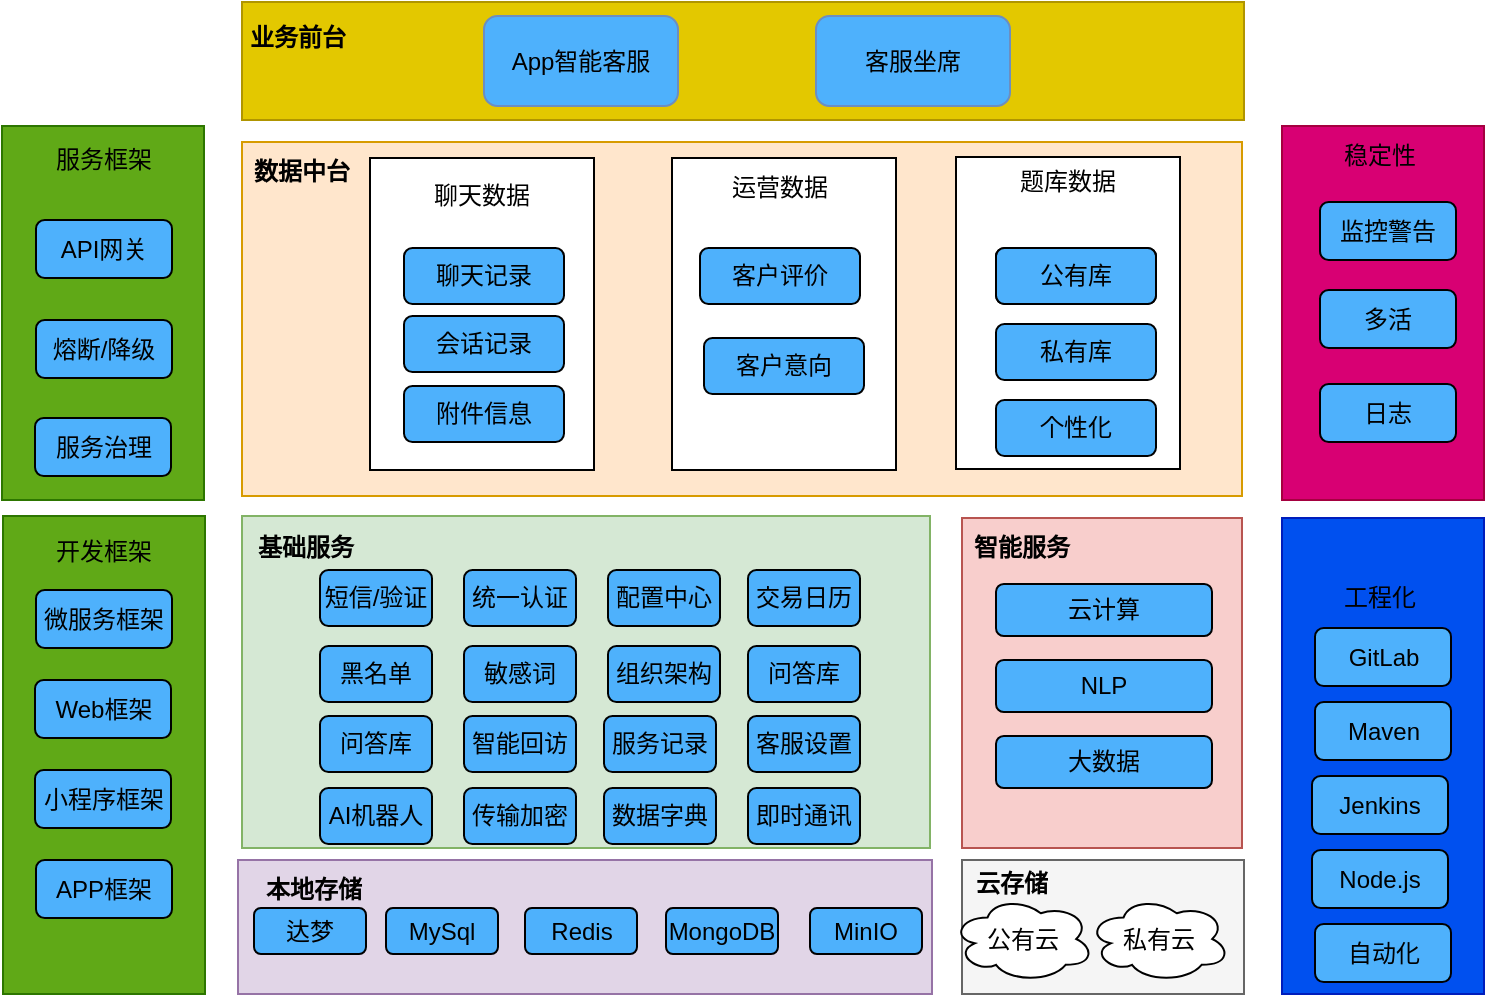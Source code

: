 <mxfile version="22.1.2" type="github">
  <diagram name="第 1 页" id="k6bWC8IlYyiT_uQ4D0yM">
    <mxGraphModel dx="1434" dy="746" grid="0" gridSize="10" guides="1" tooltips="1" connect="1" arrows="1" fold="1" page="0" pageScale="1" pageWidth="827" pageHeight="1169" math="0" shadow="0">
      <root>
        <mxCell id="0" />
        <mxCell id="1" parent="0" />
        <mxCell id="FXBnlz-k-0m6f4a4qK0G-1" value="" style="rounded=0;whiteSpace=wrap;html=1;fillColor=#e3c800;fontColor=#000000;strokeColor=#B09500;" parent="1" vertex="1">
          <mxGeometry x="138" y="225" width="501" height="59" as="geometry" />
        </mxCell>
        <mxCell id="FXBnlz-k-0m6f4a4qK0G-2" value="业务前台" style="text;html=1;strokeColor=none;fillColor=none;align=center;verticalAlign=middle;whiteSpace=wrap;rounded=0;fontColor=#000000;fontStyle=1" parent="1" vertex="1">
          <mxGeometry x="136" y="228" width="60" height="30" as="geometry" />
        </mxCell>
        <mxCell id="FXBnlz-k-0m6f4a4qK0G-4" value="客服坐席" style="rounded=1;whiteSpace=wrap;html=1;fillColor=#4EB1FC;strokeColor=#6c8ebf;" parent="1" vertex="1">
          <mxGeometry x="425" y="232" width="97" height="45" as="geometry" />
        </mxCell>
        <mxCell id="FXBnlz-k-0m6f4a4qK0G-5" value="App智能客服" style="rounded=1;whiteSpace=wrap;html=1;fillColor=#4EB1FC;strokeColor=#6c8ebf;" parent="1" vertex="1">
          <mxGeometry x="259" y="232" width="97" height="45" as="geometry" />
        </mxCell>
        <mxCell id="FXBnlz-k-0m6f4a4qK0G-6" value="" style="rounded=0;whiteSpace=wrap;html=1;fillColor=#60a917;fontColor=#ffffff;strokeColor=#2D7600;" parent="1" vertex="1">
          <mxGeometry x="18" y="287" width="101" height="187" as="geometry" />
        </mxCell>
        <mxCell id="FXBnlz-k-0m6f4a4qK0G-7" value="服务框架" style="text;html=1;strokeColor=none;fillColor=none;align=center;verticalAlign=middle;whiteSpace=wrap;rounded=0;" parent="1" vertex="1">
          <mxGeometry x="39" y="289" width="60" height="30" as="geometry" />
        </mxCell>
        <mxCell id="FXBnlz-k-0m6f4a4qK0G-8" value="API网关" style="rounded=1;whiteSpace=wrap;html=1;fillColor=#4EB1FC;" parent="1" vertex="1">
          <mxGeometry x="35" y="334" width="68" height="29" as="geometry" />
        </mxCell>
        <mxCell id="FXBnlz-k-0m6f4a4qK0G-9" value="熔断/降级" style="rounded=1;whiteSpace=wrap;html=1;fillColor=#4EB1FC;" parent="1" vertex="1">
          <mxGeometry x="35" y="384" width="68" height="29" as="geometry" />
        </mxCell>
        <mxCell id="FXBnlz-k-0m6f4a4qK0G-10" value="服务治理" style="rounded=1;whiteSpace=wrap;html=1;fillColor=#4EB1FC;" parent="1" vertex="1">
          <mxGeometry x="34.5" y="433" width="68" height="29" as="geometry" />
        </mxCell>
        <mxCell id="FXBnlz-k-0m6f4a4qK0G-12" value="" style="rounded=0;whiteSpace=wrap;html=1;fillColor=#ffe6cc;strokeColor=#d79b00;" parent="1" vertex="1">
          <mxGeometry x="138" y="295" width="500" height="177" as="geometry" />
        </mxCell>
        <mxCell id="FXBnlz-k-0m6f4a4qK0G-13" value="数据中台" style="text;html=1;strokeColor=none;fillColor=none;align=center;verticalAlign=middle;whiteSpace=wrap;rounded=0;fontColor=#000000;fontStyle=1" parent="1" vertex="1">
          <mxGeometry x="138" y="295" width="60" height="30" as="geometry" />
        </mxCell>
        <mxCell id="FXBnlz-k-0m6f4a4qK0G-14" value="" style="rounded=0;whiteSpace=wrap;html=1;" parent="1" vertex="1">
          <mxGeometry x="202" y="303" width="112" height="156" as="geometry" />
        </mxCell>
        <mxCell id="FXBnlz-k-0m6f4a4qK0G-15" value="聊天数据" style="text;html=1;strokeColor=none;fillColor=none;align=center;verticalAlign=middle;whiteSpace=wrap;rounded=0;" parent="1" vertex="1">
          <mxGeometry x="228" y="307" width="60" height="30" as="geometry" />
        </mxCell>
        <mxCell id="FXBnlz-k-0m6f4a4qK0G-16" value="" style="rounded=0;whiteSpace=wrap;html=1;" parent="1" vertex="1">
          <mxGeometry x="353" y="303" width="112" height="156" as="geometry" />
        </mxCell>
        <mxCell id="FXBnlz-k-0m6f4a4qK0G-17" value="运营数据" style="text;html=1;strokeColor=none;fillColor=none;align=center;verticalAlign=middle;whiteSpace=wrap;rounded=0;" parent="1" vertex="1">
          <mxGeometry x="377" y="303" width="60" height="30" as="geometry" />
        </mxCell>
        <mxCell id="FXBnlz-k-0m6f4a4qK0G-19" value="" style="rounded=0;whiteSpace=wrap;html=1;" parent="1" vertex="1">
          <mxGeometry x="495" y="302.5" width="112" height="156" as="geometry" />
        </mxCell>
        <mxCell id="FXBnlz-k-0m6f4a4qK0G-20" value="题库数据" style="text;html=1;strokeColor=none;fillColor=none;align=center;verticalAlign=middle;whiteSpace=wrap;rounded=0;" parent="1" vertex="1">
          <mxGeometry x="521" y="300" width="60" height="30" as="geometry" />
        </mxCell>
        <mxCell id="FXBnlz-k-0m6f4a4qK0G-21" value="聊天记录" style="rounded=1;whiteSpace=wrap;html=1;fillColor=#4EB1FC;" parent="1" vertex="1">
          <mxGeometry x="219" y="348" width="80" height="28" as="geometry" />
        </mxCell>
        <mxCell id="FXBnlz-k-0m6f4a4qK0G-22" value="会话记录" style="rounded=1;whiteSpace=wrap;html=1;fillColor=#4EB1FC;" parent="1" vertex="1">
          <mxGeometry x="219" y="382" width="80" height="28" as="geometry" />
        </mxCell>
        <mxCell id="FXBnlz-k-0m6f4a4qK0G-23" value="附件信息" style="rounded=1;whiteSpace=wrap;html=1;fillColor=#4EB1FC;" parent="1" vertex="1">
          <mxGeometry x="219" y="417" width="80" height="28" as="geometry" />
        </mxCell>
        <mxCell id="FXBnlz-k-0m6f4a4qK0G-25" value="客户评价" style="rounded=1;whiteSpace=wrap;html=1;fillColor=#4EB1FC;" parent="1" vertex="1">
          <mxGeometry x="367" y="348" width="80" height="28" as="geometry" />
        </mxCell>
        <mxCell id="FXBnlz-k-0m6f4a4qK0G-27" value="公有库" style="rounded=1;whiteSpace=wrap;html=1;" parent="1" vertex="1">
          <mxGeometry x="515" y="348" width="80" height="28" as="geometry" />
        </mxCell>
        <mxCell id="FXBnlz-k-0m6f4a4qK0G-28" value="公有库" style="rounded=1;whiteSpace=wrap;html=1;fillColor=#4EB1FC;" parent="1" vertex="1">
          <mxGeometry x="515" y="348" width="80" height="28" as="geometry" />
        </mxCell>
        <mxCell id="FXBnlz-k-0m6f4a4qK0G-29" value="私有库" style="rounded=1;whiteSpace=wrap;html=1;fillColor=#4EB1FC;" parent="1" vertex="1">
          <mxGeometry x="515" y="386" width="80" height="28" as="geometry" />
        </mxCell>
        <mxCell id="FXBnlz-k-0m6f4a4qK0G-30" value="个性化" style="rounded=1;whiteSpace=wrap;html=1;fillColor=#4EB1FC;" parent="1" vertex="1">
          <mxGeometry x="515" y="424" width="80" height="28" as="geometry" />
        </mxCell>
        <mxCell id="FXBnlz-k-0m6f4a4qK0G-31" value="" style="rounded=0;whiteSpace=wrap;html=1;fillColor=#60a917;fontColor=#ffffff;strokeColor=#2D7600;" parent="1" vertex="1">
          <mxGeometry x="18.5" y="482" width="101" height="239" as="geometry" />
        </mxCell>
        <mxCell id="FXBnlz-k-0m6f4a4qK0G-32" value="开发框架" style="text;html=1;strokeColor=none;fillColor=none;align=center;verticalAlign=middle;whiteSpace=wrap;rounded=0;" parent="1" vertex="1">
          <mxGeometry x="38.5" y="485" width="60" height="30" as="geometry" />
        </mxCell>
        <mxCell id="FXBnlz-k-0m6f4a4qK0G-33" value="微服务框架" style="rounded=1;whiteSpace=wrap;html=1;fillColor=#4EB1FC;" parent="1" vertex="1">
          <mxGeometry x="35" y="519" width="68" height="29" as="geometry" />
        </mxCell>
        <mxCell id="FXBnlz-k-0m6f4a4qK0G-34" value="Web框架" style="rounded=1;whiteSpace=wrap;html=1;fillColor=#4EB1FC;" parent="1" vertex="1">
          <mxGeometry x="34.5" y="564" width="68" height="29" as="geometry" />
        </mxCell>
        <mxCell id="FXBnlz-k-0m6f4a4qK0G-35" value="小程序框架" style="rounded=1;whiteSpace=wrap;html=1;fillColor=#4EB1FC;" parent="1" vertex="1">
          <mxGeometry x="34.5" y="609" width="68" height="29" as="geometry" />
        </mxCell>
        <mxCell id="FXBnlz-k-0m6f4a4qK0G-36" value="APP框架" style="rounded=1;whiteSpace=wrap;html=1;fillColor=#4EB1FC;" parent="1" vertex="1">
          <mxGeometry x="35" y="654" width="68" height="29" as="geometry" />
        </mxCell>
        <mxCell id="FXBnlz-k-0m6f4a4qK0G-37" value="" style="rounded=0;whiteSpace=wrap;html=1;fillColor=#d80073;fontColor=#ffffff;strokeColor=#A50040;" parent="1" vertex="1">
          <mxGeometry x="658" y="287" width="101" height="187" as="geometry" />
        </mxCell>
        <mxCell id="FXBnlz-k-0m6f4a4qK0G-38" value="稳定性" style="text;html=1;strokeColor=none;fillColor=none;align=center;verticalAlign=middle;whiteSpace=wrap;rounded=0;" parent="1" vertex="1">
          <mxGeometry x="677" y="287" width="60" height="30" as="geometry" />
        </mxCell>
        <mxCell id="FXBnlz-k-0m6f4a4qK0G-39" value="监控警告" style="rounded=1;whiteSpace=wrap;html=1;fillColor=#4EB1FC;" parent="1" vertex="1">
          <mxGeometry x="677" y="325" width="68" height="29" as="geometry" />
        </mxCell>
        <mxCell id="FXBnlz-k-0m6f4a4qK0G-40" value="多活" style="rounded=1;whiteSpace=wrap;html=1;fillColor=#4EB1FC;" parent="1" vertex="1">
          <mxGeometry x="677" y="369" width="68" height="29" as="geometry" />
        </mxCell>
        <mxCell id="FXBnlz-k-0m6f4a4qK0G-41" value="日志" style="rounded=1;whiteSpace=wrap;html=1;fillColor=#4EB1FC;" parent="1" vertex="1">
          <mxGeometry x="677" y="416" width="68" height="29" as="geometry" />
        </mxCell>
        <mxCell id="FXBnlz-k-0m6f4a4qK0G-42" value="" style="rounded=0;whiteSpace=wrap;html=1;fillColor=#0050ef;fontColor=#ffffff;strokeColor=#001DBC;" parent="1" vertex="1">
          <mxGeometry x="658" y="483" width="101" height="238" as="geometry" />
        </mxCell>
        <mxCell id="FXBnlz-k-0m6f4a4qK0G-43" value="工程化" style="text;html=1;strokeColor=none;fillColor=none;align=center;verticalAlign=middle;whiteSpace=wrap;rounded=0;" parent="1" vertex="1">
          <mxGeometry x="677" y="508" width="60" height="30" as="geometry" />
        </mxCell>
        <mxCell id="FXBnlz-k-0m6f4a4qK0G-44" value="GitLab" style="rounded=1;whiteSpace=wrap;html=1;fillColor=#4EB1FC;" parent="1" vertex="1">
          <mxGeometry x="674.5" y="538" width="68" height="29" as="geometry" />
        </mxCell>
        <mxCell id="FXBnlz-k-0m6f4a4qK0G-45" value="Maven" style="rounded=1;whiteSpace=wrap;html=1;fillColor=#4EB1FC;" parent="1" vertex="1">
          <mxGeometry x="674.5" y="575" width="68" height="29" as="geometry" />
        </mxCell>
        <mxCell id="FXBnlz-k-0m6f4a4qK0G-46" value="Jenkins" style="rounded=1;whiteSpace=wrap;html=1;fillColor=#4EB1FC;" parent="1" vertex="1">
          <mxGeometry x="673" y="612" width="68" height="29" as="geometry" />
        </mxCell>
        <mxCell id="FXBnlz-k-0m6f4a4qK0G-47" value="Node.js" style="rounded=1;whiteSpace=wrap;html=1;fillColor=#4EB1FC;" parent="1" vertex="1">
          <mxGeometry x="673" y="649" width="68" height="29" as="geometry" />
        </mxCell>
        <mxCell id="FXBnlz-k-0m6f4a4qK0G-48" value="自动化" style="rounded=1;whiteSpace=wrap;html=1;fillColor=#4EB1FC;" parent="1" vertex="1">
          <mxGeometry x="674.5" y="686" width="68" height="29" as="geometry" />
        </mxCell>
        <mxCell id="FXBnlz-k-0m6f4a4qK0G-49" value="" style="rounded=0;whiteSpace=wrap;html=1;fillColor=#d5e8d4;strokeColor=#82b366;" parent="1" vertex="1">
          <mxGeometry x="138" y="482" width="344" height="166" as="geometry" />
        </mxCell>
        <mxCell id="FXBnlz-k-0m6f4a4qK0G-50" value="基础服务" style="text;html=1;strokeColor=none;fillColor=none;align=center;verticalAlign=middle;whiteSpace=wrap;rounded=0;fontColor=#000000;fontStyle=1" parent="1" vertex="1">
          <mxGeometry x="140" y="483" width="60" height="30" as="geometry" />
        </mxCell>
        <mxCell id="FXBnlz-k-0m6f4a4qK0G-51" value="短信/验证" style="rounded=1;whiteSpace=wrap;html=1;fillColor=#4EB1FC;" parent="1" vertex="1">
          <mxGeometry x="177" y="509" width="56" height="28" as="geometry" />
        </mxCell>
        <mxCell id="FXBnlz-k-0m6f4a4qK0G-52" value="统一认证" style="rounded=1;whiteSpace=wrap;html=1;fillColor=#4EB1FC;" parent="1" vertex="1">
          <mxGeometry x="249" y="509" width="56" height="28" as="geometry" />
        </mxCell>
        <mxCell id="FXBnlz-k-0m6f4a4qK0G-53" value="配置中心" style="rounded=1;whiteSpace=wrap;html=1;fillColor=#4EB1FC;" parent="1" vertex="1">
          <mxGeometry x="321" y="509" width="56" height="28" as="geometry" />
        </mxCell>
        <mxCell id="FXBnlz-k-0m6f4a4qK0G-54" value="" style="rounded=0;whiteSpace=wrap;html=1;fillColor=#f8cecc;strokeColor=#b85450;" parent="1" vertex="1">
          <mxGeometry x="498" y="483" width="140" height="165" as="geometry" />
        </mxCell>
        <mxCell id="FXBnlz-k-0m6f4a4qK0G-55" value="智能服务" style="text;html=1;strokeColor=none;fillColor=none;align=center;verticalAlign=middle;whiteSpace=wrap;rounded=0;fontColor=#000000;fontStyle=1" parent="1" vertex="1">
          <mxGeometry x="498" y="483" width="60" height="30" as="geometry" />
        </mxCell>
        <mxCell id="FXBnlz-k-0m6f4a4qK0G-56" value="云计算" style="rounded=1;whiteSpace=wrap;html=1;fillColor=#4EB1FC;" parent="1" vertex="1">
          <mxGeometry x="515" y="516" width="108" height="26" as="geometry" />
        </mxCell>
        <mxCell id="FXBnlz-k-0m6f4a4qK0G-57" value="大数据" style="rounded=1;whiteSpace=wrap;html=1;fillColor=#4EB1FC;" parent="1" vertex="1">
          <mxGeometry x="515" y="592" width="108" height="26" as="geometry" />
        </mxCell>
        <mxCell id="FXBnlz-k-0m6f4a4qK0G-58" value="NLP" style="rounded=1;whiteSpace=wrap;html=1;fillColor=#4EB1FC;" parent="1" vertex="1">
          <mxGeometry x="515" y="554" width="108" height="26" as="geometry" />
        </mxCell>
        <mxCell id="FXBnlz-k-0m6f4a4qK0G-61" value="交易日历" style="rounded=1;whiteSpace=wrap;html=1;fillColor=#4EB1FC;" parent="1" vertex="1">
          <mxGeometry x="391" y="509" width="56" height="28" as="geometry" />
        </mxCell>
        <mxCell id="FXBnlz-k-0m6f4a4qK0G-62" value="黑名单" style="rounded=1;whiteSpace=wrap;html=1;fillColor=#4EB1FC;" parent="1" vertex="1">
          <mxGeometry x="177" y="547" width="56" height="28" as="geometry" />
        </mxCell>
        <mxCell id="FXBnlz-k-0m6f4a4qK0G-63" value="敏感词" style="rounded=1;whiteSpace=wrap;html=1;fillColor=#4EB1FC;" parent="1" vertex="1">
          <mxGeometry x="249" y="547" width="56" height="28" as="geometry" />
        </mxCell>
        <mxCell id="FXBnlz-k-0m6f4a4qK0G-64" value="组织架构" style="rounded=1;whiteSpace=wrap;html=1;fillColor=#4EB1FC;" parent="1" vertex="1">
          <mxGeometry x="321" y="547" width="56" height="28" as="geometry" />
        </mxCell>
        <mxCell id="FXBnlz-k-0m6f4a4qK0G-65" value="问答库" style="rounded=1;whiteSpace=wrap;html=1;fillColor=#4EB1FC;" parent="1" vertex="1">
          <mxGeometry x="391" y="547" width="56" height="28" as="geometry" />
        </mxCell>
        <mxCell id="FXBnlz-k-0m6f4a4qK0G-66" value="问答库" style="rounded=1;whiteSpace=wrap;html=1;fillColor=#4EB1FC;" parent="1" vertex="1">
          <mxGeometry x="177" y="582" width="56" height="28" as="geometry" />
        </mxCell>
        <mxCell id="FXBnlz-k-0m6f4a4qK0G-67" value="智能回访" style="rounded=1;whiteSpace=wrap;html=1;fillColor=#4EB1FC;" parent="1" vertex="1">
          <mxGeometry x="249" y="582" width="56" height="28" as="geometry" />
        </mxCell>
        <mxCell id="FXBnlz-k-0m6f4a4qK0G-68" value="服务记录" style="rounded=1;whiteSpace=wrap;html=1;fillColor=#4EB1FC;" parent="1" vertex="1">
          <mxGeometry x="319" y="582" width="56" height="28" as="geometry" />
        </mxCell>
        <mxCell id="FXBnlz-k-0m6f4a4qK0G-69" value="客服设置" style="rounded=1;whiteSpace=wrap;html=1;fillColor=#4EB1FC;" parent="1" vertex="1">
          <mxGeometry x="391" y="582" width="56" height="28" as="geometry" />
        </mxCell>
        <mxCell id="FXBnlz-k-0m6f4a4qK0G-70" value="" style="rounded=0;whiteSpace=wrap;html=1;fillColor=#e1d5e7;strokeColor=#9673a6;" parent="1" vertex="1">
          <mxGeometry x="136" y="654" width="347" height="67" as="geometry" />
        </mxCell>
        <mxCell id="FXBnlz-k-0m6f4a4qK0G-71" value="本地存储" style="text;html=1;strokeColor=none;fillColor=none;align=center;verticalAlign=middle;whiteSpace=wrap;rounded=0;fontStyle=1" parent="1" vertex="1">
          <mxGeometry x="144" y="654" width="60" height="30" as="geometry" />
        </mxCell>
        <mxCell id="FXBnlz-k-0m6f4a4qK0G-72" value="" style="rounded=0;whiteSpace=wrap;html=1;fillColor=#f5f5f5;fontColor=#333333;strokeColor=#666666;" parent="1" vertex="1">
          <mxGeometry x="498" y="654" width="141" height="67" as="geometry" />
        </mxCell>
        <mxCell id="FXBnlz-k-0m6f4a4qK0G-73" value="云存储" style="text;html=1;strokeColor=none;fillColor=none;align=center;verticalAlign=middle;whiteSpace=wrap;rounded=0;fontStyle=1" parent="1" vertex="1">
          <mxGeometry x="493" y="651" width="60" height="30" as="geometry" />
        </mxCell>
        <mxCell id="FXBnlz-k-0m6f4a4qK0G-74" value="公有云" style="ellipse;shape=cloud;whiteSpace=wrap;html=1;" parent="1" vertex="1">
          <mxGeometry x="493" y="672" width="71" height="43" as="geometry" />
        </mxCell>
        <mxCell id="FXBnlz-k-0m6f4a4qK0G-75" value="私有云" style="ellipse;shape=cloud;whiteSpace=wrap;html=1;" parent="1" vertex="1">
          <mxGeometry x="561" y="672" width="71" height="43" as="geometry" />
        </mxCell>
        <mxCell id="FXBnlz-k-0m6f4a4qK0G-76" value="MySql" style="rounded=1;whiteSpace=wrap;html=1;fillColor=#4EB1FC;" parent="1" vertex="1">
          <mxGeometry x="210" y="678" width="56" height="23" as="geometry" />
        </mxCell>
        <mxCell id="FXBnlz-k-0m6f4a4qK0G-77" value="Redis" style="rounded=1;whiteSpace=wrap;html=1;fillColor=#4EB1FC;" parent="1" vertex="1">
          <mxGeometry x="279.5" y="678" width="56" height="23" as="geometry" />
        </mxCell>
        <mxCell id="FXBnlz-k-0m6f4a4qK0G-78" value="MongoDB" style="rounded=1;whiteSpace=wrap;html=1;fillColor=#4EB1FC;" parent="1" vertex="1">
          <mxGeometry x="350" y="678" width="56" height="23" as="geometry" />
        </mxCell>
        <mxCell id="FXBnlz-k-0m6f4a4qK0G-79" value="MinIO" style="rounded=1;whiteSpace=wrap;html=1;fillColor=#4EB1FC;" parent="1" vertex="1">
          <mxGeometry x="422" y="678" width="56" height="23" as="geometry" />
        </mxCell>
        <mxCell id="FXBnlz-k-0m6f4a4qK0G-80" value="客户意向" style="rounded=1;whiteSpace=wrap;html=1;fillColor=#4EB1FC;" parent="1" vertex="1">
          <mxGeometry x="369" y="393" width="80" height="28" as="geometry" />
        </mxCell>
        <mxCell id="cY6eRg9czNvqvjU4vvyQ-1" value="AI机器人" style="rounded=1;whiteSpace=wrap;html=1;fillColor=#4EB1FC;" vertex="1" parent="1">
          <mxGeometry x="177" y="618" width="56" height="28" as="geometry" />
        </mxCell>
        <mxCell id="cY6eRg9czNvqvjU4vvyQ-2" value="传输加密" style="rounded=1;whiteSpace=wrap;html=1;fillColor=#4EB1FC;" vertex="1" parent="1">
          <mxGeometry x="249" y="618" width="56" height="28" as="geometry" />
        </mxCell>
        <mxCell id="cY6eRg9czNvqvjU4vvyQ-3" value="数据字典" style="rounded=1;whiteSpace=wrap;html=1;fillColor=#4EB1FC;" vertex="1" parent="1">
          <mxGeometry x="319" y="618" width="56" height="28" as="geometry" />
        </mxCell>
        <mxCell id="cY6eRg9czNvqvjU4vvyQ-4" value="即时通讯" style="rounded=1;whiteSpace=wrap;html=1;fillColor=#4EB1FC;" vertex="1" parent="1">
          <mxGeometry x="391" y="618" width="56" height="28" as="geometry" />
        </mxCell>
        <mxCell id="cY6eRg9czNvqvjU4vvyQ-5" value="达梦" style="rounded=1;whiteSpace=wrap;html=1;fillColor=#4EB1FC;" vertex="1" parent="1">
          <mxGeometry x="144" y="678" width="56" height="23" as="geometry" />
        </mxCell>
      </root>
    </mxGraphModel>
  </diagram>
</mxfile>
